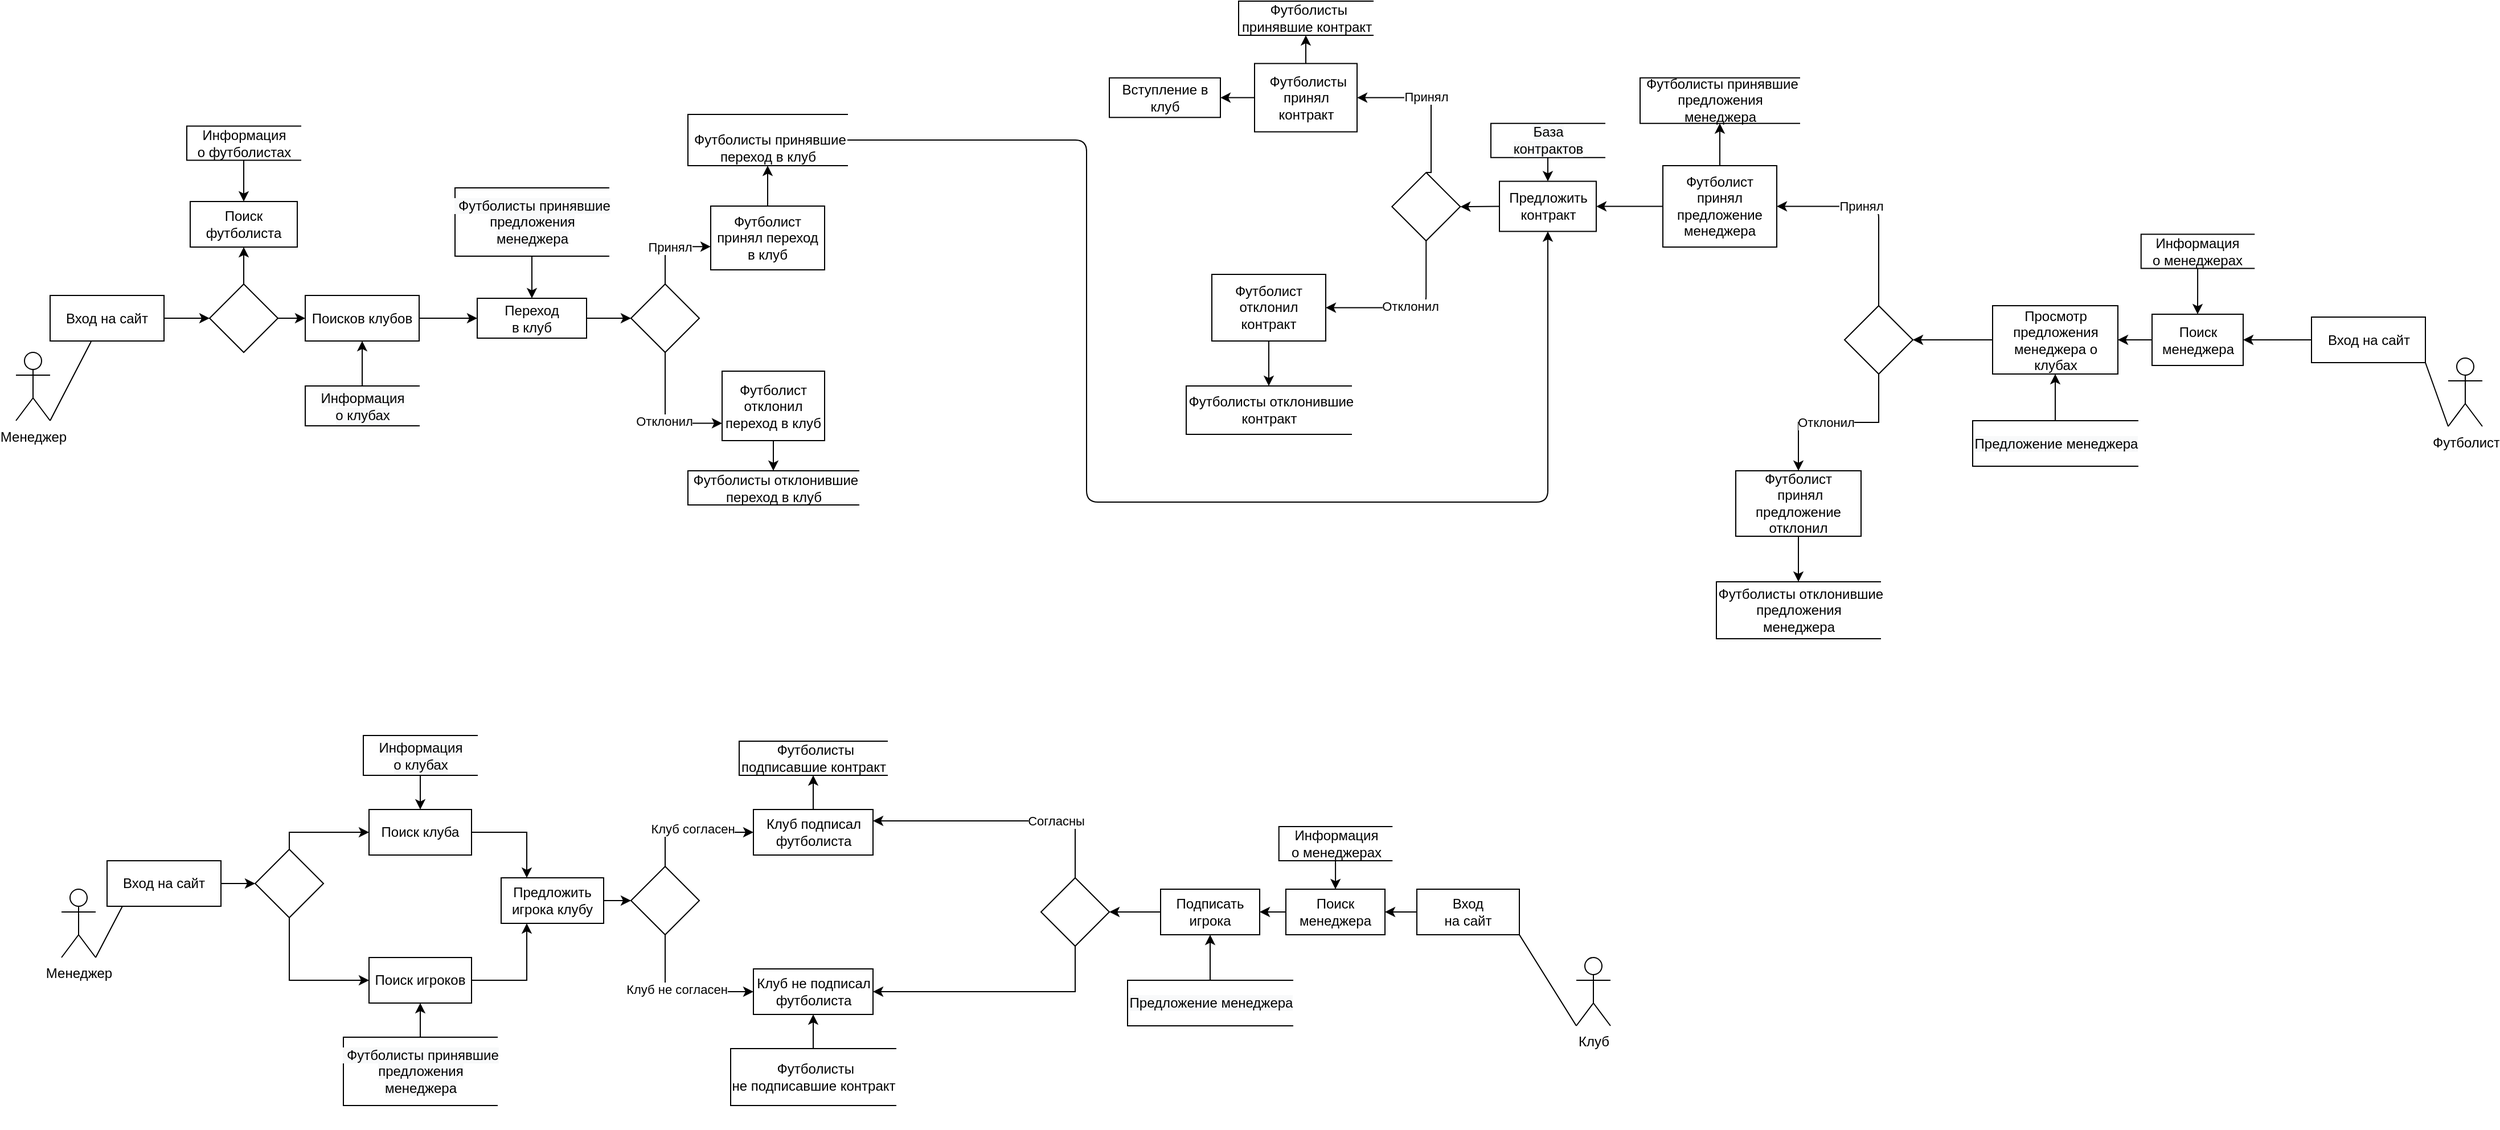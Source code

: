 <mxfile version="14.0.1" type="github" pages="2"><diagram id="Kd6FpQSvc8k47OfT94zk" name="Page-1"><mxGraphModel dx="868" dy="1594" grid="1" gridSize="10" guides="1" tooltips="1" connect="1" arrows="1" fold="1" page="1" pageScale="1" pageWidth="827" pageHeight="1169" math="0" shadow="0"><root><mxCell id="0"/><mxCell id="1" parent="0"/><mxCell id="1BQYp6ZSSE5NvDLDaz_q-97" value="Менеджер&lt;br&gt;" style="shape=umlActor;verticalLabelPosition=bottom;verticalAlign=top;html=1;outlineConnect=0;" parent="1" vertex="1"><mxGeometry x="20" y="248.5" width="30" height="60" as="geometry"/></mxCell><mxCell id="1BQYp6ZSSE5NvDLDaz_q-98" value="Вход на сайт" style="rounded=0;whiteSpace=wrap;html=1;" parent="1" vertex="1"><mxGeometry x="50" y="198.5" width="100" height="40" as="geometry"/></mxCell><mxCell id="1BQYp6ZSSE5NvDLDaz_q-99" value="Поиск&lt;br&gt;футболиста" style="rounded=0;whiteSpace=wrap;html=1;" parent="1" vertex="1"><mxGeometry x="173" y="116" width="94" height="40" as="geometry"/></mxCell><mxCell id="rDL2SD6uhD3MmYDjRAub-15" value="" style="edgeStyle=orthogonalEdgeStyle;rounded=0;orthogonalLoop=1;jettySize=auto;html=1;" parent="1" source="1BQYp6ZSSE5NvDLDaz_q-104" target="1BQYp6ZSSE5NvDLDaz_q-145" edge="1"><mxGeometry relative="1" as="geometry"/></mxCell><mxCell id="1BQYp6ZSSE5NvDLDaz_q-104" value="Переход&lt;br&gt;в клуб" style="rounded=0;whiteSpace=wrap;html=1;" parent="1" vertex="1"><mxGeometry x="425" y="201" width="96" height="35" as="geometry"/></mxCell><mxCell id="1BQYp6ZSSE5NvDLDaz_q-107" value="Футболист&lt;br&gt;" style="shape=umlActor;verticalLabelPosition=bottom;verticalAlign=top;html=1;outlineConnect=0;" parent="1" vertex="1"><mxGeometry x="2155.5" y="253.5" width="30" height="60" as="geometry"/></mxCell><mxCell id="1BQYp6ZSSE5NvDLDaz_q-109" value="Поиск&lt;br&gt;менеджера&lt;br&gt;" style="rounded=0;whiteSpace=wrap;html=1;" parent="1" vertex="1"><mxGeometry x="1895.5" y="215" width="80" height="45" as="geometry"/></mxCell><mxCell id="rDL2SD6uhD3MmYDjRAub-22" value="" style="edgeStyle=orthogonalEdgeStyle;rounded=0;orthogonalLoop=1;jettySize=auto;html=1;" parent="1" source="1BQYp6ZSSE5NvDLDaz_q-113" target="rDL2SD6uhD3MmYDjRAub-21" edge="1"><mxGeometry relative="1" as="geometry"/></mxCell><mxCell id="1BQYp6ZSSE5NvDLDaz_q-113" value="Просмотр&lt;br&gt;предложения менеджера о клубах&lt;br&gt;" style="rounded=0;whiteSpace=wrap;html=1;" parent="1" vertex="1"><mxGeometry x="1755.5" y="207.5" width="110" height="60" as="geometry"/></mxCell><mxCell id="s4sQEOzYbGkdO23c6YlD-31" value="" style="edgeStyle=orthogonalEdgeStyle;rounded=0;orthogonalLoop=1;jettySize=auto;html=1;" edge="1" parent="1" source="1BQYp6ZSSE5NvDLDaz_q-121" target="s4sQEOzYbGkdO23c6YlD-30"><mxGeometry relative="1" as="geometry"/></mxCell><mxCell id="1BQYp6ZSSE5NvDLDaz_q-121" value="Футболист&lt;br&gt;&amp;nbsp;принял предложение отклонил" style="rounded=0;whiteSpace=wrap;html=1;" parent="1" vertex="1"><mxGeometry x="1530" y="352.5" width="110" height="57.5" as="geometry"/></mxCell><mxCell id="1BQYp6ZSSE5NvDLDaz_q-127" style="edgeStyle=orthogonalEdgeStyle;rounded=0;orthogonalLoop=1;jettySize=auto;html=1;exitX=0.5;exitY=0;exitDx=0;exitDy=0;entryX=1;entryY=0.5;entryDx=0;entryDy=0;" parent="1" source="rDL2SD6uhD3MmYDjRAub-23" target="MPjLE14uqrJh6kyC45T2-15" edge="1"><mxGeometry relative="1" as="geometry"><Array as="points"><mxPoint x="1262.5" y="24.78"/></Array><mxPoint x="1132.5" y="88.78" as="targetPoint"/><mxPoint x="1297.5" y="96.03" as="sourcePoint"/></mxGeometry></mxCell><mxCell id="1BQYp6ZSSE5NvDLDaz_q-128" value="Принял" style="edgeLabel;html=1;align=center;verticalAlign=middle;resizable=0;points=[];" parent="1BQYp6ZSSE5NvDLDaz_q-127" vertex="1" connectable="0"><mxGeometry x="0.103" y="-1" relative="1" as="geometry"><mxPoint as="offset"/></mxGeometry></mxCell><mxCell id="1BQYp6ZSSE5NvDLDaz_q-132" value="Вступление в клуб" style="rounded=0;whiteSpace=wrap;html=1;" parent="1" vertex="1"><mxGeometry x="980" y="7.4" width="97.5" height="34.75" as="geometry"/></mxCell><mxCell id="s4sQEOzYbGkdO23c6YlD-43" value="" style="edgeStyle=orthogonalEdgeStyle;rounded=0;orthogonalLoop=1;jettySize=auto;html=1;" edge="1" parent="1" source="1BQYp6ZSSE5NvDLDaz_q-134" target="s4sQEOzYbGkdO23c6YlD-42"><mxGeometry relative="1" as="geometry"/></mxCell><mxCell id="1BQYp6ZSSE5NvDLDaz_q-134" value="Футболист&lt;br&gt;отклонил&lt;br&gt;контракт" style="rounded=0;whiteSpace=wrap;html=1;" parent="1" vertex="1"><mxGeometry x="1070" y="180" width="100" height="58.5" as="geometry"/></mxCell><mxCell id="rDL2SD6uhD3MmYDjRAub-16" value="" style="edgeStyle=orthogonalEdgeStyle;rounded=0;orthogonalLoop=1;jettySize=auto;html=1;" parent="1" source="1BQYp6ZSSE5NvDLDaz_q-138" target="1BQYp6ZSSE5NvDLDaz_q-104" edge="1"><mxGeometry relative="1" as="geometry"/></mxCell><mxCell id="1BQYp6ZSSE5NvDLDaz_q-138" value="Поисков клубов" style="rounded=0;whiteSpace=wrap;html=1;" parent="1" vertex="1"><mxGeometry x="274" y="198.5" width="100" height="40" as="geometry"/></mxCell><mxCell id="1BQYp6ZSSE5NvDLDaz_q-141" style="edgeStyle=orthogonalEdgeStyle;rounded=0;orthogonalLoop=1;jettySize=auto;html=1;exitX=0.5;exitY=1;exitDx=0;exitDy=0;entryX=0;entryY=0.75;entryDx=0;entryDy=0;" parent="1" source="1BQYp6ZSSE5NvDLDaz_q-145" target="1BQYp6ZSSE5NvDLDaz_q-148" edge="1"><mxGeometry relative="1" as="geometry"/></mxCell><mxCell id="1BQYp6ZSSE5NvDLDaz_q-142" value="Отклонил" style="edgeLabel;html=1;align=center;verticalAlign=middle;resizable=0;points=[];" parent="1BQYp6ZSSE5NvDLDaz_q-141" vertex="1" connectable="0"><mxGeometry x="0.065" y="-1" relative="1" as="geometry"><mxPoint as="offset"/></mxGeometry></mxCell><mxCell id="1BQYp6ZSSE5NvDLDaz_q-145" value="" style="rhombus;whiteSpace=wrap;html=1;" parent="1" vertex="1"><mxGeometry x="560" y="188.5" width="60" height="60" as="geometry"/></mxCell><mxCell id="s4sQEOzYbGkdO23c6YlD-23" value="" style="edgeStyle=orthogonalEdgeStyle;rounded=0;orthogonalLoop=1;jettySize=auto;html=1;" edge="1" parent="1" source="1BQYp6ZSSE5NvDLDaz_q-148" target="s4sQEOzYbGkdO23c6YlD-22"><mxGeometry relative="1" as="geometry"/></mxCell><mxCell id="1BQYp6ZSSE5NvDLDaz_q-148" value="Футболист отклонил переход в клуб" style="rounded=0;whiteSpace=wrap;html=1;" parent="1" vertex="1"><mxGeometry x="640" y="265" width="90" height="61" as="geometry"/></mxCell><mxCell id="1BQYp6ZSSE5NvDLDaz_q-152" value="Клуб" style="shape=umlActor;verticalLabelPosition=bottom;verticalAlign=top;html=1;outlineConnect=0;" parent="1" vertex="1"><mxGeometry x="1390" y="780" width="30" height="60" as="geometry"/></mxCell><mxCell id="rDL2SD6uhD3MmYDjRAub-79" value="" style="edgeStyle=orthogonalEdgeStyle;rounded=0;orthogonalLoop=1;jettySize=auto;html=1;" parent="1" source="1BQYp6ZSSE5NvDLDaz_q-153" target="1BQYp6ZSSE5NvDLDaz_q-155" edge="1"><mxGeometry relative="1" as="geometry"/></mxCell><mxCell id="1BQYp6ZSSE5NvDLDaz_q-153" value="Вход&lt;br&gt;на сайт" style="rounded=0;whiteSpace=wrap;html=1;" parent="1" vertex="1"><mxGeometry x="1250" y="720" width="90" height="40" as="geometry"/></mxCell><mxCell id="rDL2SD6uhD3MmYDjRAub-87" value="" style="edgeStyle=orthogonalEdgeStyle;rounded=0;orthogonalLoop=1;jettySize=auto;html=1;" parent="1" source="1BQYp6ZSSE5NvDLDaz_q-155" target="rDL2SD6uhD3MmYDjRAub-86" edge="1"><mxGeometry relative="1" as="geometry"/></mxCell><mxCell id="1BQYp6ZSSE5NvDLDaz_q-155" value="Поиск&lt;br&gt;менеджера" style="rounded=0;whiteSpace=wrap;html=1;" parent="1" vertex="1"><mxGeometry x="1135" y="720" width="87" height="40" as="geometry"/></mxCell><mxCell id="1BQYp6ZSSE5NvDLDaz_q-157" value="" style="endArrow=none;html=1;entryX=1;entryY=1;entryDx=0;entryDy=0;exitX=0;exitY=1;exitDx=0;exitDy=0;exitPerimeter=0;" parent="1" source="1BQYp6ZSSE5NvDLDaz_q-152" target="1BQYp6ZSSE5NvDLDaz_q-153" edge="1"><mxGeometry width="50" height="50" relative="1" as="geometry"><mxPoint x="1290" y="870" as="sourcePoint"/><mxPoint x="1340" y="820" as="targetPoint"/></mxGeometry></mxCell><mxCell id="1BQYp6ZSSE5NvDLDaz_q-160" value="Менеджер" style="shape=umlActor;verticalLabelPosition=bottom;verticalAlign=top;html=1;outlineConnect=0;" parent="1" vertex="1"><mxGeometry x="60" y="720" width="30" height="60" as="geometry"/></mxCell><mxCell id="1BQYp6ZSSE5NvDLDaz_q-164" value="" style="endArrow=none;html=1;entryX=0.14;entryY=0.975;entryDx=0;entryDy=0;exitX=1;exitY=1;exitDx=0;exitDy=0;exitPerimeter=0;entryPerimeter=0;" parent="1" source="1BQYp6ZSSE5NvDLDaz_q-160" target="rDL2SD6uhD3MmYDjRAub-20" edge="1"><mxGeometry width="50" height="50" relative="1" as="geometry"><mxPoint x="205" y="805" as="sourcePoint"/><mxPoint x="135" y="765" as="targetPoint"/></mxGeometry></mxCell><mxCell id="1BQYp6ZSSE5NvDLDaz_q-165" style="edgeStyle=orthogonalEdgeStyle;rounded=0;orthogonalLoop=1;jettySize=auto;html=1;exitX=1;exitY=0.5;exitDx=0;exitDy=0;entryX=0.25;entryY=0;entryDx=0;entryDy=0;" parent="1" source="1BQYp6ZSSE5NvDLDaz_q-166" target="1BQYp6ZSSE5NvDLDaz_q-173" edge="1"><mxGeometry relative="1" as="geometry"/></mxCell><mxCell id="1BQYp6ZSSE5NvDLDaz_q-166" value="Поиск клуба" style="rounded=0;whiteSpace=wrap;html=1;" parent="1" vertex="1"><mxGeometry x="330" y="650" width="90" height="40" as="geometry"/></mxCell><mxCell id="1BQYp6ZSSE5NvDLDaz_q-172" style="edgeStyle=orthogonalEdgeStyle;rounded=0;orthogonalLoop=1;jettySize=auto;html=1;entryX=0;entryY=0.5;entryDx=0;entryDy=0;" parent="1" source="1BQYp6ZSSE5NvDLDaz_q-173" target="1BQYp6ZSSE5NvDLDaz_q-179" edge="1"><mxGeometry relative="1" as="geometry"/></mxCell><mxCell id="1BQYp6ZSSE5NvDLDaz_q-173" value="Предложить игрока клубу" style="rounded=0;whiteSpace=wrap;html=1;" parent="1" vertex="1"><mxGeometry x="446" y="710" width="90" height="40" as="geometry"/></mxCell><mxCell id="1BQYp6ZSSE5NvDLDaz_q-175" style="edgeStyle=orthogonalEdgeStyle;rounded=0;orthogonalLoop=1;jettySize=auto;html=1;exitX=0.5;exitY=0;exitDx=0;exitDy=0;entryX=0;entryY=0.5;entryDx=0;entryDy=0;" parent="1" source="1BQYp6ZSSE5NvDLDaz_q-179" target="1BQYp6ZSSE5NvDLDaz_q-180" edge="1"><mxGeometry relative="1" as="geometry"/></mxCell><mxCell id="1BQYp6ZSSE5NvDLDaz_q-176" value="Клуб согласен" style="edgeLabel;html=1;align=center;verticalAlign=middle;resizable=0;points=[];" parent="1BQYp6ZSSE5NvDLDaz_q-175" vertex="1" connectable="0"><mxGeometry x="0.005" y="3" relative="1" as="geometry"><mxPoint as="offset"/></mxGeometry></mxCell><mxCell id="1BQYp6ZSSE5NvDLDaz_q-179" value="" style="rhombus;whiteSpace=wrap;html=1;" parent="1" vertex="1"><mxGeometry x="560" y="700" width="60" height="60" as="geometry"/></mxCell><mxCell id="s4sQEOzYbGkdO23c6YlD-8" value="" style="edgeStyle=orthogonalEdgeStyle;rounded=0;orthogonalLoop=1;jettySize=auto;html=1;" edge="1" parent="1" source="1BQYp6ZSSE5NvDLDaz_q-180" target="s4sQEOzYbGkdO23c6YlD-7"><mxGeometry relative="1" as="geometry"/></mxCell><mxCell id="1BQYp6ZSSE5NvDLDaz_q-180" value="Клуб подписал&lt;br&gt;футболиста" style="rounded=0;whiteSpace=wrap;html=1;" parent="1" vertex="1"><mxGeometry x="667.5" y="650" width="105" height="40" as="geometry"/></mxCell><mxCell id="1BQYp6ZSSE5NvDLDaz_q-185" style="edgeStyle=orthogonalEdgeStyle;rounded=0;orthogonalLoop=1;jettySize=auto;html=1;exitX=0.5;exitY=0;exitDx=0;exitDy=0;entryX=1;entryY=0.25;entryDx=0;entryDy=0;" parent="1" source="rDL2SD6uhD3MmYDjRAub-89" target="1BQYp6ZSSE5NvDLDaz_q-180" edge="1"><mxGeometry relative="1" as="geometry"><mxPoint x="965" y="717.5" as="sourcePoint"/></mxGeometry></mxCell><mxCell id="rDL2SD6uhD3MmYDjRAub-90" value="Согласны" style="edgeLabel;html=1;align=center;verticalAlign=middle;resizable=0;points=[];" parent="1BQYp6ZSSE5NvDLDaz_q-185" vertex="1" connectable="0"><mxGeometry x="-0.411" relative="1" as="geometry"><mxPoint as="offset"/></mxGeometry></mxCell><mxCell id="MPjLE14uqrJh6kyC45T2-1" value="" style="rhombus;whiteSpace=wrap;html=1;" parent="1" vertex="1"><mxGeometry x="190" y="188.5" width="60" height="60" as="geometry"/></mxCell><mxCell id="MPjLE14uqrJh6kyC45T2-4" value="" style="endArrow=classic;html=1;rounded=0;entryX=0.5;entryY=1;entryDx=0;entryDy=0;exitX=0.5;exitY=0;exitDx=0;exitDy=0;" parent="1" source="MPjLE14uqrJh6kyC45T2-1" target="1BQYp6ZSSE5NvDLDaz_q-99" edge="1"><mxGeometry width="50" height="50" relative="1" as="geometry"><mxPoint x="150" y="220" as="sourcePoint"/><mxPoint x="200" y="170" as="targetPoint"/></mxGeometry></mxCell><mxCell id="MPjLE14uqrJh6kyC45T2-6" value="" style="endArrow=classic;html=1;rounded=0;entryX=0;entryY=0.5;entryDx=0;entryDy=0;exitX=1;exitY=0.5;exitDx=0;exitDy=0;" parent="1" source="MPjLE14uqrJh6kyC45T2-1" target="1BQYp6ZSSE5NvDLDaz_q-138" edge="1"><mxGeometry width="50" height="50" relative="1" as="geometry"><mxPoint x="200" y="340" as="sourcePoint"/><mxPoint x="250" y="290" as="targetPoint"/></mxGeometry></mxCell><mxCell id="s4sQEOzYbGkdO23c6YlD-47" value="" style="edgeStyle=orthogonalEdgeStyle;rounded=0;orthogonalLoop=1;jettySize=auto;html=1;" edge="1" parent="1" source="MPjLE14uqrJh6kyC45T2-13" target="s4sQEOzYbGkdO23c6YlD-46"><mxGeometry relative="1" as="geometry"/></mxCell><mxCell id="MPjLE14uqrJh6kyC45T2-13" value="Футболист принял переход в клуб" style="rounded=0;whiteSpace=wrap;html=1;" parent="1" vertex="1"><mxGeometry x="630" y="120" width="100" height="56" as="geometry"/></mxCell><mxCell id="s4sQEOzYbGkdO23c6YlD-40" value="" style="edgeStyle=orthogonalEdgeStyle;rounded=0;orthogonalLoop=1;jettySize=auto;html=1;" edge="1" parent="1" source="MPjLE14uqrJh6kyC45T2-15" target="s4sQEOzYbGkdO23c6YlD-39"><mxGeometry relative="1" as="geometry"/></mxCell><mxCell id="s4sQEOzYbGkdO23c6YlD-41" value="" style="edgeStyle=orthogonalEdgeStyle;rounded=0;orthogonalLoop=1;jettySize=auto;html=1;" edge="1" parent="1" source="MPjLE14uqrJh6kyC45T2-15" target="1BQYp6ZSSE5NvDLDaz_q-132"><mxGeometry relative="1" as="geometry"/></mxCell><mxCell id="MPjLE14uqrJh6kyC45T2-15" value="&amp;nbsp;Футболисты&lt;br&gt;принял контракт" style="rounded=0;whiteSpace=wrap;html=1;" parent="1" vertex="1"><mxGeometry x="1107.5" y="-5.22" width="90" height="60" as="geometry"/></mxCell><mxCell id="eoF4LN6SaULlNVeUeDmT-4" value="Принял" style="endArrow=classic;html=1;rounded=0;exitX=0.5;exitY=0;exitDx=0;exitDy=0;edgeStyle=orthogonalEdgeStyle;entryX=0;entryY=0.636;entryDx=0;entryDy=0;entryPerimeter=0;" parent="1" source="1BQYp6ZSSE5NvDLDaz_q-145" target="MPjLE14uqrJh6kyC45T2-13" edge="1"><mxGeometry width="50" height="50" relative="1" as="geometry"><mxPoint x="530" y="170" as="sourcePoint"/><mxPoint x="580" y="120" as="targetPoint"/></mxGeometry></mxCell><mxCell id="eoF4LN6SaULlNVeUeDmT-15" value="" style="endArrow=classic;html=1;rounded=0;edgeStyle=orthogonalEdgeStyle;exitX=0.5;exitY=1;exitDx=0;exitDy=0;entryX=0.5;entryY=0;entryDx=0;entryDy=0;" parent="1" source="rDL2SD6uhD3MmYDjRAub-21" target="1BQYp6ZSSE5NvDLDaz_q-121" edge="1"><mxGeometry width="50" height="50" relative="1" as="geometry"><mxPoint x="1657" y="272.5" as="sourcePoint"/><mxPoint x="1570" y="348.592" as="targetPoint"/></mxGeometry></mxCell><mxCell id="rDL2SD6uhD3MmYDjRAub-51" value="Отклонил" style="edgeLabel;html=1;align=center;verticalAlign=middle;resizable=0;points=[];" parent="eoF4LN6SaULlNVeUeDmT-15" vertex="1" connectable="0"><mxGeometry x="0.142" relative="1" as="geometry"><mxPoint as="offset"/></mxGeometry></mxCell><mxCell id="rDL2SD6uhD3MmYDjRAub-2" value="" style="endArrow=classic;html=1;rounded=0;exitX=1;exitY=0.5;exitDx=0;exitDy=0;entryX=0;entryY=0.5;entryDx=0;entryDy=0;" parent="1" source="1BQYp6ZSSE5NvDLDaz_q-98" target="MPjLE14uqrJh6kyC45T2-1" edge="1"><mxGeometry width="50" height="50" relative="1" as="geometry"><mxPoint x="150" y="320" as="sourcePoint"/><mxPoint x="200" y="270" as="targetPoint"/></mxGeometry></mxCell><mxCell id="rDL2SD6uhD3MmYDjRAub-3" value="" style="endArrow=none;html=1;rounded=0;exitX=1;exitY=1;exitDx=0;exitDy=0;exitPerimeter=0;entryX=0.36;entryY=1.013;entryDx=0;entryDy=0;entryPerimeter=0;" parent="1" source="1BQYp6ZSSE5NvDLDaz_q-97" target="1BQYp6ZSSE5NvDLDaz_q-98" edge="1"><mxGeometry width="50" height="50" relative="1" as="geometry"><mxPoint x="90" y="320" as="sourcePoint"/><mxPoint x="140" y="270" as="targetPoint"/></mxGeometry></mxCell><mxCell id="rDL2SD6uhD3MmYDjRAub-6" value="" style="endArrow=classic;html=1;rounded=0;entryX=1;entryY=0.5;entryDx=0;entryDy=0;exitX=0;exitY=0.5;exitDx=0;exitDy=0;" parent="1" source="1BQYp6ZSSE5NvDLDaz_q-109" target="1BQYp6ZSSE5NvDLDaz_q-113" edge="1"><mxGeometry width="50" height="50" relative="1" as="geometry"><mxPoint x="1935.5" y="372.5" as="sourcePoint"/><mxPoint x="1985.5" y="322.5" as="targetPoint"/></mxGeometry></mxCell><mxCell id="rDL2SD6uhD3MmYDjRAub-19" value="" style="edgeStyle=orthogonalEdgeStyle;rounded=0;orthogonalLoop=1;jettySize=auto;html=1;" parent="1" source="rDL2SD6uhD3MmYDjRAub-17" target="1BQYp6ZSSE5NvDLDaz_q-109" edge="1"><mxGeometry relative="1" as="geometry"/></mxCell><mxCell id="rDL2SD6uhD3MmYDjRAub-17" value="Вход на сайт" style="rounded=0;whiteSpace=wrap;html=1;" parent="1" vertex="1"><mxGeometry x="2035.5" y="217.5" width="100" height="40" as="geometry"/></mxCell><mxCell id="rDL2SD6uhD3MmYDjRAub-18" value="" style="endArrow=none;html=1;rounded=0;entryX=0;entryY=1;entryDx=0;entryDy=0;entryPerimeter=0;exitX=1;exitY=1;exitDx=0;exitDy=0;" parent="1" source="rDL2SD6uhD3MmYDjRAub-17" target="1BQYp6ZSSE5NvDLDaz_q-107" edge="1"><mxGeometry width="50" height="50" relative="1" as="geometry"><mxPoint x="2085.5" y="452.5" as="sourcePoint"/><mxPoint x="2135.5" y="402.5" as="targetPoint"/></mxGeometry></mxCell><mxCell id="rDL2SD6uhD3MmYDjRAub-20" value="Вход на сайт" style="rounded=0;whiteSpace=wrap;html=1;" parent="1" vertex="1"><mxGeometry x="100" y="695" width="100" height="40" as="geometry"/></mxCell><mxCell id="rDL2SD6uhD3MmYDjRAub-21" value="" style="rhombus;whiteSpace=wrap;html=1;" parent="1" vertex="1"><mxGeometry x="1625.5" y="207.5" width="60" height="60" as="geometry"/></mxCell><mxCell id="rDL2SD6uhD3MmYDjRAub-23" value="" style="rhombus;whiteSpace=wrap;html=1;" parent="1" vertex="1"><mxGeometry x="1228.13" y="90.53" width="60" height="60" as="geometry"/></mxCell><mxCell id="rDL2SD6uhD3MmYDjRAub-27" value="" style="rhombus;whiteSpace=wrap;html=1;" parent="1" vertex="1"><mxGeometry x="230" y="685" width="60" height="60" as="geometry"/></mxCell><mxCell id="rDL2SD6uhD3MmYDjRAub-28" value="Поиск игроков" style="rounded=0;whiteSpace=wrap;html=1;" parent="1" vertex="1"><mxGeometry x="330" y="780" width="90" height="40" as="geometry"/></mxCell><mxCell id="rDL2SD6uhD3MmYDjRAub-33" value="" style="endArrow=classic;html=1;rounded=0;exitX=1;exitY=0.5;exitDx=0;exitDy=0;entryX=0;entryY=0.5;entryDx=0;entryDy=0;" parent="1" source="rDL2SD6uhD3MmYDjRAub-20" target="rDL2SD6uhD3MmYDjRAub-27" edge="1"><mxGeometry width="50" height="50" relative="1" as="geometry"><mxPoint x="200" y="820" as="sourcePoint"/><mxPoint x="250" y="770" as="targetPoint"/></mxGeometry></mxCell><mxCell id="rDL2SD6uhD3MmYDjRAub-34" value="" style="endArrow=classic;html=1;rounded=0;edgeStyle=orthogonalEdgeStyle;exitX=0.5;exitY=1;exitDx=0;exitDy=0;entryX=0;entryY=0.5;entryDx=0;entryDy=0;" parent="1" source="rDL2SD6uhD3MmYDjRAub-27" target="rDL2SD6uhD3MmYDjRAub-28" edge="1"><mxGeometry width="50" height="50" relative="1" as="geometry"><mxPoint x="260" y="830" as="sourcePoint"/><mxPoint x="300" y="780" as="targetPoint"/></mxGeometry></mxCell><mxCell id="rDL2SD6uhD3MmYDjRAub-35" value="" style="endArrow=classic;html=1;rounded=0;edgeStyle=orthogonalEdgeStyle;exitX=0.5;exitY=0;exitDx=0;exitDy=0;entryX=0;entryY=0.5;entryDx=0;entryDy=0;" parent="1" source="rDL2SD6uhD3MmYDjRAub-27" target="1BQYp6ZSSE5NvDLDaz_q-166" edge="1"><mxGeometry width="50" height="50" relative="1" as="geometry"><mxPoint x="240" y="657.5" as="sourcePoint"/><mxPoint x="310" y="682.5" as="targetPoint"/></mxGeometry></mxCell><mxCell id="rDL2SD6uhD3MmYDjRAub-36" value="Предложить контракт" style="rounded=0;whiteSpace=wrap;html=1;" parent="1" vertex="1"><mxGeometry x="1322.5" y="98.25" width="85" height="44" as="geometry"/></mxCell><mxCell id="rDL2SD6uhD3MmYDjRAub-45" value="" style="edgeStyle=orthogonalEdgeStyle;rounded=0;orthogonalLoop=1;jettySize=auto;html=1;" parent="1" source="rDL2SD6uhD3MmYDjRAub-41" target="rDL2SD6uhD3MmYDjRAub-36" edge="1"><mxGeometry relative="1" as="geometry"/></mxCell><mxCell id="s4sQEOzYbGkdO23c6YlD-33" value="" style="edgeStyle=orthogonalEdgeStyle;rounded=0;orthogonalLoop=1;jettySize=auto;html=1;" edge="1" parent="1" source="rDL2SD6uhD3MmYDjRAub-41" target="s4sQEOzYbGkdO23c6YlD-32"><mxGeometry relative="1" as="geometry"/></mxCell><mxCell id="rDL2SD6uhD3MmYDjRAub-41" value="Футболист принял предложение менеджера" style="rounded=0;whiteSpace=wrap;html=1;" parent="1" vertex="1"><mxGeometry x="1466" y="84.5" width="100" height="71.5" as="geometry"/></mxCell><mxCell id="rDL2SD6uhD3MmYDjRAub-47" value="" style="endArrow=classic;html=1;rounded=0;entryX=1;entryY=0.5;entryDx=0;entryDy=0;exitX=0;exitY=0.5;exitDx=0;exitDy=0;" parent="1" source="rDL2SD6uhD3MmYDjRAub-36" target="rDL2SD6uhD3MmYDjRAub-23" edge="1"><mxGeometry width="50" height="50" relative="1" as="geometry"><mxPoint x="1272.5" y="378.78" as="sourcePoint"/><mxPoint x="1322.5" y="328.78" as="targetPoint"/></mxGeometry></mxCell><mxCell id="rDL2SD6uhD3MmYDjRAub-62" style="edgeStyle=orthogonalEdgeStyle;rounded=0;orthogonalLoop=1;jettySize=auto;html=1;exitX=1;exitY=0.5;exitDx=0;exitDy=0;entryX=0.25;entryY=1;entryDx=0;entryDy=0;" parent="1" source="rDL2SD6uhD3MmYDjRAub-28" target="1BQYp6ZSSE5NvDLDaz_q-173" edge="1"><mxGeometry relative="1" as="geometry"><mxPoint x="446" y="800" as="sourcePoint"/><mxPoint x="494.5" y="840" as="targetPoint"/></mxGeometry></mxCell><mxCell id="rDL2SD6uhD3MmYDjRAub-75" value="" style="endArrow=classic;html=1;rounded=0;edgeStyle=orthogonalEdgeStyle;exitX=0.5;exitY=1;exitDx=0;exitDy=0;entryX=0;entryY=0.5;entryDx=0;entryDy=0;" parent="1" source="1BQYp6ZSSE5NvDLDaz_q-179" target="rDL2SD6uhD3MmYDjRAub-76" edge="1"><mxGeometry width="50" height="50" relative="1" as="geometry"><mxPoint x="590" y="860" as="sourcePoint"/><mxPoint x="640" y="810" as="targetPoint"/></mxGeometry></mxCell><mxCell id="rDL2SD6uhD3MmYDjRAub-78" value="Клуб не согласен" style="edgeLabel;html=1;align=center;verticalAlign=middle;resizable=0;points=[];" parent="rDL2SD6uhD3MmYDjRAub-75" vertex="1" connectable="0"><mxGeometry x="-0.059" y="2" relative="1" as="geometry"><mxPoint as="offset"/></mxGeometry></mxCell><mxCell id="rDL2SD6uhD3MmYDjRAub-76" value="Клуб не подписал&lt;br&gt;футболиста" style="rounded=0;whiteSpace=wrap;html=1;" parent="1" vertex="1"><mxGeometry x="667.5" y="790" width="105" height="40" as="geometry"/></mxCell><mxCell id="rDL2SD6uhD3MmYDjRAub-91" value="" style="edgeStyle=orthogonalEdgeStyle;rounded=0;orthogonalLoop=1;jettySize=auto;html=1;" parent="1" source="rDL2SD6uhD3MmYDjRAub-86" target="rDL2SD6uhD3MmYDjRAub-89" edge="1"><mxGeometry relative="1" as="geometry"/></mxCell><mxCell id="rDL2SD6uhD3MmYDjRAub-86" value="Подписать&lt;br&gt;игрока" style="rounded=0;whiteSpace=wrap;html=1;" parent="1" vertex="1"><mxGeometry x="1025" y="720" width="87" height="40" as="geometry"/></mxCell><mxCell id="rDL2SD6uhD3MmYDjRAub-89" value="" style="rhombus;whiteSpace=wrap;html=1;" parent="1" vertex="1"><mxGeometry x="920" y="710" width="60" height="60" as="geometry"/></mxCell><mxCell id="rDL2SD6uhD3MmYDjRAub-92" value="" style="endArrow=classic;html=1;rounded=0;edgeStyle=orthogonalEdgeStyle;exitX=0.5;exitY=1;exitDx=0;exitDy=0;entryX=1;entryY=0.5;entryDx=0;entryDy=0;" parent="1" source="rDL2SD6uhD3MmYDjRAub-89" target="rDL2SD6uhD3MmYDjRAub-76" edge="1"><mxGeometry width="50" height="50" relative="1" as="geometry"><mxPoint x="880" y="910" as="sourcePoint"/><mxPoint x="930" y="860" as="targetPoint"/></mxGeometry></mxCell><mxCell id="s4sQEOzYbGkdO23c6YlD-2" style="edgeStyle=orthogonalEdgeStyle;rounded=0;orthogonalLoop=1;jettySize=auto;html=1;exitX=0.5;exitY=1;exitDx=0;exitDy=0;" edge="1" parent="1" source="s4sQEOzYbGkdO23c6YlD-1" target="1BQYp6ZSSE5NvDLDaz_q-166"><mxGeometry relative="1" as="geometry"/></mxCell><mxCell id="s4sQEOzYbGkdO23c6YlD-1" value="&#10;&#10;&lt;span style=&quot;color: rgb(0, 0, 0); font-family: helvetica; font-size: 12px; font-style: normal; font-weight: 400; letter-spacing: normal; text-align: center; text-indent: 0px; text-transform: none; word-spacing: 0px; background-color: rgb(248, 249, 250); display: inline; float: none;&quot;&gt;Информация&lt;/span&gt;&lt;br style=&quot;color: rgb(0, 0, 0); font-family: helvetica; font-size: 12px; font-style: normal; font-weight: 400; letter-spacing: normal; text-align: center; text-indent: 0px; text-transform: none; word-spacing: 0px; background-color: rgb(248, 249, 250);&quot;&gt;&lt;span style=&quot;color: rgb(0, 0, 0); font-family: helvetica; font-size: 12px; font-style: normal; font-weight: 400; letter-spacing: normal; text-align: center; text-indent: 0px; text-transform: none; word-spacing: 0px; background-color: rgb(248, 249, 250); display: inline; float: none;&quot;&gt;о клубах&lt;/span&gt;&#10;&#10;" style="html=1;dashed=0;whitespace=wrap;shape=partialRectangle;right=0;" vertex="1" parent="1"><mxGeometry x="325" y="585" width="100" height="35" as="geometry"/></mxCell><mxCell id="s4sQEOzYbGkdO23c6YlD-4" value="" style="edgeStyle=orthogonalEdgeStyle;rounded=0;orthogonalLoop=1;jettySize=auto;html=1;" edge="1" parent="1" source="s4sQEOzYbGkdO23c6YlD-3" target="rDL2SD6uhD3MmYDjRAub-28"><mxGeometry relative="1" as="geometry"/></mxCell><mxCell id="s4sQEOzYbGkdO23c6YlD-3" value="&#10;&#10;&lt;span style=&quot;color: rgb(0, 0, 0); font-family: helvetica; font-size: 12px; font-style: normal; font-weight: 400; letter-spacing: normal; text-align: center; text-indent: 0px; text-transform: none; word-spacing: 0px; background-color: rgb(248, 249, 250); display: inline; float: none;&quot;&gt;&amp;nbsp;Футболисты принявшие&lt;/span&gt;&lt;br style=&quot;color: rgb(0, 0, 0); font-family: helvetica; font-size: 12px; font-style: normal; font-weight: 400; letter-spacing: normal; text-align: center; text-indent: 0px; text-transform: none; word-spacing: 0px; background-color: rgb(248, 249, 250);&quot;&gt;&lt;span style=&quot;color: rgb(0, 0, 0); font-family: helvetica; font-size: 12px; font-style: normal; font-weight: 400; letter-spacing: normal; text-align: center; text-indent: 0px; text-transform: none; word-spacing: 0px; background-color: rgb(248, 249, 250); display: inline; float: none;&quot;&gt;предложения&lt;/span&gt;&lt;br style=&quot;color: rgb(0, 0, 0); font-family: helvetica; font-size: 12px; font-style: normal; font-weight: 400; letter-spacing: normal; text-align: center; text-indent: 0px; text-transform: none; word-spacing: 0px; background-color: rgb(248, 249, 250);&quot;&gt;&lt;span style=&quot;color: rgb(0, 0, 0); font-family: helvetica; font-size: 12px; font-style: normal; font-weight: 400; letter-spacing: normal; text-align: center; text-indent: 0px; text-transform: none; word-spacing: 0px; background-color: rgb(248, 249, 250); display: inline; float: none;&quot;&gt;менеджера&lt;/span&gt;&#10;&#10;" style="html=1;dashed=0;whitespace=wrap;shape=partialRectangle;right=0;" vertex="1" parent="1"><mxGeometry x="307.5" y="850" width="135" height="60" as="geometry"/></mxCell><mxCell id="s4sQEOzYbGkdO23c6YlD-6" value="" style="edgeStyle=orthogonalEdgeStyle;rounded=0;orthogonalLoop=1;jettySize=auto;html=1;" edge="1" parent="1" source="s4sQEOzYbGkdO23c6YlD-5" target="rDL2SD6uhD3MmYDjRAub-76"><mxGeometry relative="1" as="geometry"/></mxCell><mxCell id="s4sQEOzYbGkdO23c6YlD-5" value="&lt;span&gt;&amp;nbsp;Футболисты&lt;/span&gt;&lt;br&gt;&lt;span&gt;не подписавшие контракт&lt;/span&gt;" style="html=1;dashed=0;whitespace=wrap;shape=partialRectangle;right=0;" vertex="1" parent="1"><mxGeometry x="647.5" y="860" width="145" height="50" as="geometry"/></mxCell><mxCell id="s4sQEOzYbGkdO23c6YlD-7" value="&lt;span&gt;&amp;nbsp;Футболисты&lt;/span&gt;&lt;br&gt;&lt;span&gt;подписавшие контракт&lt;/span&gt;" style="html=1;dashed=0;whitespace=wrap;shape=partialRectangle;right=0;" vertex="1" parent="1"><mxGeometry x="655" y="590" width="130" height="30" as="geometry"/></mxCell><mxCell id="s4sQEOzYbGkdO23c6YlD-10" value="" style="edgeStyle=orthogonalEdgeStyle;rounded=0;orthogonalLoop=1;jettySize=auto;html=1;" edge="1" parent="1" source="s4sQEOzYbGkdO23c6YlD-9" target="rDL2SD6uhD3MmYDjRAub-86"><mxGeometry relative="1" as="geometry"/></mxCell><mxCell id="s4sQEOzYbGkdO23c6YlD-9" value="&#10;&#10;&lt;span style=&quot;color: rgb(0, 0, 0); font-family: helvetica; font-size: 12px; font-style: normal; font-weight: 400; letter-spacing: normal; text-align: center; text-indent: 0px; text-transform: none; word-spacing: 0px; background-color: rgb(248, 249, 250); display: inline; float: none;&quot;&gt;Предложение менеджера&lt;/span&gt;&#10;&#10;" style="html=1;dashed=0;whitespace=wrap;shape=partialRectangle;right=0;" vertex="1" parent="1"><mxGeometry x="996" y="800" width="145" height="40" as="geometry"/></mxCell><mxCell id="s4sQEOzYbGkdO23c6YlD-13" style="edgeStyle=orthogonalEdgeStyle;rounded=0;orthogonalLoop=1;jettySize=auto;html=1;entryX=0.5;entryY=0;entryDx=0;entryDy=0;" edge="1" parent="1" source="s4sQEOzYbGkdO23c6YlD-11" target="1BQYp6ZSSE5NvDLDaz_q-155"><mxGeometry relative="1" as="geometry"/></mxCell><mxCell id="s4sQEOzYbGkdO23c6YlD-11" value="&lt;span&gt;Информация &lt;br&gt;о менеджерах&lt;/span&gt;" style="html=1;dashed=0;whitespace=wrap;shape=partialRectangle;right=0;" vertex="1" parent="1"><mxGeometry x="1128.88" y="665" width="99.25" height="30" as="geometry"/></mxCell><mxCell id="s4sQEOzYbGkdO23c6YlD-15" style="edgeStyle=orthogonalEdgeStyle;rounded=0;orthogonalLoop=1;jettySize=auto;html=1;entryX=0.5;entryY=0;entryDx=0;entryDy=0;" edge="1" parent="1" source="s4sQEOzYbGkdO23c6YlD-14" target="1BQYp6ZSSE5NvDLDaz_q-99"><mxGeometry relative="1" as="geometry"/></mxCell><mxCell id="s4sQEOzYbGkdO23c6YlD-14" value="&lt;span&gt;Информация&lt;/span&gt;&lt;br&gt;&lt;span&gt;о футболистах&lt;/span&gt;" style="html=1;dashed=0;whitespace=wrap;shape=partialRectangle;right=0;" vertex="1" parent="1"><mxGeometry x="170" y="49.75" width="100" height="30" as="geometry"/></mxCell><mxCell id="s4sQEOzYbGkdO23c6YlD-17" value="" style="edgeStyle=orthogonalEdgeStyle;rounded=0;orthogonalLoop=1;jettySize=auto;html=1;" edge="1" parent="1" source="s4sQEOzYbGkdO23c6YlD-16" target="1BQYp6ZSSE5NvDLDaz_q-138"><mxGeometry relative="1" as="geometry"/></mxCell><mxCell id="s4sQEOzYbGkdO23c6YlD-16" value="&#10;&#10;&lt;span style=&quot;color: rgb(0, 0, 0); font-family: helvetica; font-size: 12px; font-style: normal; font-weight: 400; letter-spacing: normal; text-align: center; text-indent: 0px; text-transform: none; word-spacing: 0px; background-color: rgb(248, 249, 250); display: inline; float: none;&quot;&gt;Информация&lt;/span&gt;&lt;br style=&quot;color: rgb(0, 0, 0); font-family: helvetica; font-size: 12px; font-style: normal; font-weight: 400; letter-spacing: normal; text-align: center; text-indent: 0px; text-transform: none; word-spacing: 0px; background-color: rgb(248, 249, 250);&quot;&gt;&lt;span style=&quot;color: rgb(0, 0, 0); font-family: helvetica; font-size: 12px; font-style: normal; font-weight: 400; letter-spacing: normal; text-align: center; text-indent: 0px; text-transform: none; word-spacing: 0px; background-color: rgb(248, 249, 250); display: inline; float: none;&quot;&gt;о клубах&lt;/span&gt;&#10;&#10;" style="html=1;dashed=0;whitespace=wrap;shape=partialRectangle;right=0;" vertex="1" parent="1"><mxGeometry x="274" y="278" width="100" height="35" as="geometry"/></mxCell><mxCell id="s4sQEOzYbGkdO23c6YlD-19" value="" style="edgeStyle=orthogonalEdgeStyle;rounded=0;orthogonalLoop=1;jettySize=auto;html=1;" edge="1" parent="1" source="s4sQEOzYbGkdO23c6YlD-18" target="1BQYp6ZSSE5NvDLDaz_q-104"><mxGeometry relative="1" as="geometry"/></mxCell><mxCell id="s4sQEOzYbGkdO23c6YlD-18" value="&#10;&#10;&lt;span style=&quot;color: rgb(0, 0, 0); font-family: helvetica; font-size: 12px; font-style: normal; font-weight: 400; letter-spacing: normal; text-align: center; text-indent: 0px; text-transform: none; word-spacing: 0px; background-color: rgb(248, 249, 250); display: inline; float: none;&quot;&gt;&amp;nbsp;Футболисты принявшие&lt;/span&gt;&lt;br style=&quot;color: rgb(0, 0, 0); font-family: helvetica; font-size: 12px; font-style: normal; font-weight: 400; letter-spacing: normal; text-align: center; text-indent: 0px; text-transform: none; word-spacing: 0px; background-color: rgb(248, 249, 250);&quot;&gt;&lt;span style=&quot;color: rgb(0, 0, 0); font-family: helvetica; font-size: 12px; font-style: normal; font-weight: 400; letter-spacing: normal; text-align: center; text-indent: 0px; text-transform: none; word-spacing: 0px; background-color: rgb(248, 249, 250); display: inline; float: none;&quot;&gt;предложения&lt;/span&gt;&lt;br style=&quot;color: rgb(0, 0, 0); font-family: helvetica; font-size: 12px; font-style: normal; font-weight: 400; letter-spacing: normal; text-align: center; text-indent: 0px; text-transform: none; word-spacing: 0px; background-color: rgb(248, 249, 250);&quot;&gt;&lt;span style=&quot;color: rgb(0, 0, 0); font-family: helvetica; font-size: 12px; font-style: normal; font-weight: 400; letter-spacing: normal; text-align: center; text-indent: 0px; text-transform: none; word-spacing: 0px; background-color: rgb(248, 249, 250); display: inline; float: none;&quot;&gt;менеджера&lt;/span&gt;&#10;&#10;" style="html=1;dashed=0;whitespace=wrap;shape=partialRectangle;right=0;" vertex="1" parent="1"><mxGeometry x="405.5" y="104" width="135" height="60" as="geometry"/></mxCell><mxCell id="s4sQEOzYbGkdO23c6YlD-22" value="&lt;span&gt;&amp;nbsp;Футболисты отклонившие&lt;/span&gt;&lt;br&gt;&lt;span&gt;переход в клуб&lt;/span&gt;" style="html=1;dashed=0;whitespace=wrap;shape=partialRectangle;right=0;" vertex="1" parent="1"><mxGeometry x="610" y="352.5" width="150" height="30" as="geometry"/></mxCell><mxCell id="s4sQEOzYbGkdO23c6YlD-27" value="" style="edgeStyle=orthogonalEdgeStyle;rounded=0;orthogonalLoop=1;jettySize=auto;html=1;" edge="1" parent="1" source="s4sQEOzYbGkdO23c6YlD-25" target="1BQYp6ZSSE5NvDLDaz_q-109"><mxGeometry relative="1" as="geometry"/></mxCell><mxCell id="s4sQEOzYbGkdO23c6YlD-25" value="&lt;span&gt;Информация &lt;br&gt;о менеджерах&lt;/span&gt;" style="html=1;dashed=0;whitespace=wrap;shape=partialRectangle;right=0;" vertex="1" parent="1"><mxGeometry x="1885.87" y="144.78" width="99.25" height="30" as="geometry"/></mxCell><mxCell id="s4sQEOzYbGkdO23c6YlD-29" value="" style="edgeStyle=orthogonalEdgeStyle;rounded=0;orthogonalLoop=1;jettySize=auto;html=1;" edge="1" parent="1" source="s4sQEOzYbGkdO23c6YlD-28" target="1BQYp6ZSSE5NvDLDaz_q-113"><mxGeometry relative="1" as="geometry"/></mxCell><mxCell id="s4sQEOzYbGkdO23c6YlD-28" value="&#10;&#10;&lt;span style=&quot;color: rgb(0, 0, 0); font-family: helvetica; font-size: 12px; font-style: normal; font-weight: 400; letter-spacing: normal; text-align: center; text-indent: 0px; text-transform: none; word-spacing: 0px; background-color: rgb(248, 249, 250); display: inline; float: none;&quot;&gt;Предложение менеджера&lt;/span&gt;&#10;&#10;" style="html=1;dashed=0;whitespace=wrap;shape=partialRectangle;right=0;" vertex="1" parent="1"><mxGeometry x="1738" y="308.5" width="145" height="40" as="geometry"/></mxCell><mxCell id="s4sQEOzYbGkdO23c6YlD-30" value="&lt;span&gt;&amp;nbsp;Футболисты отклонившие&lt;/span&gt;&lt;br&gt;&lt;span&gt;предложения&lt;/span&gt;&lt;br&gt;&lt;span&gt;менеджера&lt;/span&gt;" style="html=1;dashed=0;whitespace=wrap;shape=partialRectangle;right=0;" vertex="1" parent="1"><mxGeometry x="1513" y="450" width="144" height="50" as="geometry"/></mxCell><mxCell id="s4sQEOzYbGkdO23c6YlD-32" value="&lt;span&gt;&amp;nbsp;Футболисты принявшие&lt;/span&gt;&lt;br&gt;&lt;span&gt;предложения&lt;/span&gt;&lt;br&gt;&lt;span&gt;менеджера&lt;/span&gt;" style="html=1;dashed=0;whitespace=wrap;shape=partialRectangle;right=0;" vertex="1" parent="1"><mxGeometry x="1446" y="7.4" width="140" height="40" as="geometry"/></mxCell><mxCell id="s4sQEOzYbGkdO23c6YlD-34" value="" style="endArrow=classic;html=1;edgeStyle=orthogonalEdgeStyle;exitX=0.5;exitY=0;exitDx=0;exitDy=0;entryX=1;entryY=0.5;entryDx=0;entryDy=0;" edge="1" parent="1" source="rDL2SD6uhD3MmYDjRAub-21" target="rDL2SD6uhD3MmYDjRAub-41"><mxGeometry width="50" height="50" relative="1" as="geometry"><mxPoint x="1640" y="170" as="sourcePoint"/><mxPoint x="1690" y="120" as="targetPoint"/></mxGeometry></mxCell><mxCell id="s4sQEOzYbGkdO23c6YlD-35" value="Принял" style="edgeLabel;html=1;align=center;verticalAlign=middle;resizable=0;points=[];" vertex="1" connectable="0" parent="s4sQEOzYbGkdO23c6YlD-34"><mxGeometry x="0.162" y="-1" relative="1" as="geometry"><mxPoint as="offset"/></mxGeometry></mxCell><mxCell id="s4sQEOzYbGkdO23c6YlD-37" value="" style="endArrow=classic;html=1;exitX=0.5;exitY=1;exitDx=0;exitDy=0;edgeStyle=orthogonalEdgeStyle;entryX=1;entryY=0.5;entryDx=0;entryDy=0;" edge="1" parent="1" source="rDL2SD6uhD3MmYDjRAub-23" target="1BQYp6ZSSE5NvDLDaz_q-134"><mxGeometry width="50" height="50" relative="1" as="geometry"><mxPoint x="1270" y="280" as="sourcePoint"/><mxPoint x="1258" y="250" as="targetPoint"/></mxGeometry></mxCell><mxCell id="s4sQEOzYbGkdO23c6YlD-38" value="Отклонил" style="edgeLabel;html=1;align=center;verticalAlign=middle;resizable=0;points=[];" vertex="1" connectable="0" parent="s4sQEOzYbGkdO23c6YlD-37"><mxGeometry x="0.001" y="-2" relative="1" as="geometry"><mxPoint as="offset"/></mxGeometry></mxCell><mxCell id="s4sQEOzYbGkdO23c6YlD-39" value="&lt;span&gt;&amp;nbsp;Футболисты&lt;/span&gt;&lt;br&gt;&lt;span&gt;принявшие контракт&lt;/span&gt;" style="html=1;dashed=0;whitespace=wrap;shape=partialRectangle;right=0;" vertex="1" parent="1"><mxGeometry x="1093.5" y="-60" width="118" height="30" as="geometry"/></mxCell><mxCell id="s4sQEOzYbGkdO23c6YlD-42" value="&lt;span&gt;&amp;nbsp;Футболисты отклонившие&lt;/span&gt;&lt;br&gt;&lt;span&gt;контракт&lt;/span&gt;" style="html=1;dashed=0;whitespace=wrap;shape=partialRectangle;right=0;" vertex="1" parent="1"><mxGeometry x="1047.5" y="278" width="145" height="42.5" as="geometry"/></mxCell><mxCell id="s4sQEOzYbGkdO23c6YlD-45" value="" style="edgeStyle=orthogonalEdgeStyle;rounded=0;orthogonalLoop=1;jettySize=auto;html=1;" edge="1" parent="1" source="s4sQEOzYbGkdO23c6YlD-44" target="rDL2SD6uhD3MmYDjRAub-36"><mxGeometry relative="1" as="geometry"/></mxCell><mxCell id="s4sQEOzYbGkdO23c6YlD-44" value="&#10;&#10;&lt;span style=&quot;color: rgb(0, 0, 0); font-family: helvetica; font-size: 12px; font-style: normal; font-weight: 400; letter-spacing: normal; text-align: center; text-indent: 0px; text-transform: none; word-spacing: 0px; background-color: rgb(248, 249, 250); display: inline; float: none;&quot;&gt;База&lt;/span&gt;&lt;br style=&quot;color: rgb(0, 0, 0); font-family: helvetica; font-size: 12px; font-style: normal; font-weight: 400; letter-spacing: normal; text-align: center; text-indent: 0px; text-transform: none; word-spacing: 0px; background-color: rgb(248, 249, 250);&quot;&gt;&lt;span style=&quot;color: rgb(0, 0, 0); font-family: helvetica; font-size: 12px; font-style: normal; font-weight: 400; letter-spacing: normal; text-align: center; text-indent: 0px; text-transform: none; word-spacing: 0px; background-color: rgb(248, 249, 250); display: inline; float: none;&quot;&gt;контрактов&lt;/span&gt;&#10;&#10;" style="html=1;dashed=0;whitespace=wrap;shape=partialRectangle;right=0;" vertex="1" parent="1"><mxGeometry x="1315" y="47.4" width="100" height="30" as="geometry"/></mxCell><mxCell id="s4sQEOzYbGkdO23c6YlD-46" value="&lt;br&gt;&lt;span style=&quot;font-family: &amp;#34;helvetica&amp;#34;&quot;&gt;&amp;nbsp;Футболисты принявшие&lt;/span&gt;&lt;br style=&quot;font-family: &amp;#34;helvetica&amp;#34;&quot;&gt;&lt;span style=&quot;font-family: &amp;#34;helvetica&amp;#34;&quot;&gt;переход в клуб&lt;/span&gt;" style="html=1;dashed=0;whitespace=wrap;shape=partialRectangle;right=0;" vertex="1" parent="1"><mxGeometry x="610" y="39.5" width="140" height="45" as="geometry"/></mxCell><mxCell id="s4sQEOzYbGkdO23c6YlD-48" value="" style="endArrow=classic;html=1;exitX=1;exitY=0.5;exitDx=0;exitDy=0;edgeStyle=orthogonalEdgeStyle;entryX=0.5;entryY=1;entryDx=0;entryDy=0;" edge="1" parent="1" source="s4sQEOzYbGkdO23c6YlD-46" target="rDL2SD6uhD3MmYDjRAub-36"><mxGeometry width="50" height="50" relative="1" as="geometry"><mxPoint x="830" y="200" as="sourcePoint"/><mxPoint x="880" y="420" as="targetPoint"/><Array as="points"><mxPoint x="960" y="62"/><mxPoint x="960" y="380"/><mxPoint x="1365" y="380"/></Array></mxGeometry></mxCell></root></mxGraphModel></diagram><diagram id="YNnsitJKoAOdhkjL2KWa" name="Страница 2"><mxGraphModel dx="1422" dy="762" grid="1" gridSize="10" guides="1" tooltips="1" connect="1" arrows="1" fold="1" page="1" pageScale="1" pageWidth="827" pageHeight="1169" math="0" shadow="0"><root><mxCell id="dPs6hi2fVfDCdp-sgBQ2-0"/><mxCell id="dPs6hi2fVfDCdp-sgBQ2-1" parent="dPs6hi2fVfDCdp-sgBQ2-0"/><mxCell id="dPs6hi2fVfDCdp-sgBQ2-54" value="" style="endArrow=classic;html=1;" edge="1" parent="dPs6hi2fVfDCdp-sgBQ2-1" source="dPs6hi2fVfDCdp-sgBQ2-36"><mxGeometry width="50" height="50" relative="1" as="geometry"><mxPoint x="630" y="330" as="sourcePoint"/><mxPoint x="367.688" y="585" as="targetPoint"/><Array as="points"><mxPoint x="880" y="610"/><mxPoint x="368" y="610"/></Array></mxGeometry></mxCell><mxCell id="dPs6hi2fVfDCdp-sgBQ2-55" value="" style="endArrow=classic;html=1;exitX=0;exitY=0.5;exitDx=0;exitDy=0;entryX=0.5;entryY=1;entryDx=0;entryDy=0;jumpStyle=arc;jumpSize=10;" edge="1" parent="dPs6hi2fVfDCdp-sgBQ2-1" source="dPs6hi2fVfDCdp-sgBQ2-41"><mxGeometry width="50" height="50" relative="1" as="geometry"><mxPoint x="630" y="320" as="sourcePoint"/><mxPoint x="367.5" y="585" as="targetPoint"/><Array as="points"><mxPoint x="780" y="320"/><mxPoint x="780" y="640"/><mxPoint x="368" y="640"/></Array></mxGeometry></mxCell><mxCell id="dPs6hi2fVfDCdp-sgBQ2-63" value="Actor" style="shape=umlActor;verticalLabelPosition=bottom;verticalAlign=top;html=1;outlineConnect=0;" vertex="1" parent="dPs6hi2fVfDCdp-sgBQ2-1"><mxGeometry x="50" y="280" width="30" height="60" as="geometry"/></mxCell></root></mxGraphModel></diagram></mxfile>